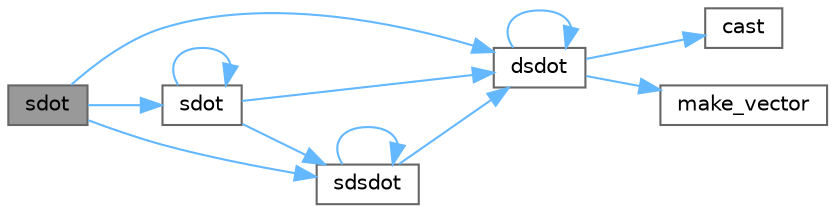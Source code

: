 digraph "sdot"
{
 // LATEX_PDF_SIZE
  bgcolor="transparent";
  edge [fontname=Helvetica,fontsize=10,labelfontname=Helvetica,labelfontsize=10];
  node [fontname=Helvetica,fontsize=10,shape=box,height=0.2,width=0.4];
  rankdir="LR";
  Node1 [id="Node000001",label="sdot",height=0.2,width=0.4,color="gray40", fillcolor="grey60", style="filled", fontcolor="black",tooltip=" "];
  Node1 -> Node2 [id="edge12_Node000001_Node000002",color="steelblue1",style="solid",tooltip=" "];
  Node2 [id="Node000002",label="dsdot",height=0.2,width=0.4,color="grey40", fillcolor="white", style="filled",URL="$blas_2double_8cpp.html#a5449d1a66da51c275c263603dfba51b1",tooltip=" "];
  Node2 -> Node3 [id="edge13_Node000002_Node000003",color="steelblue1",style="solid",tooltip=" "];
  Node3 [id="Node000003",label="cast",height=0.2,width=0.4,color="grey40", fillcolor="white", style="filled",URL="$_common_cwise_unary_ops_8h.html#aa89d007196125d10fa7d6e19811aca05",tooltip=" "];
  Node2 -> Node2 [id="edge14_Node000002_Node000002",color="steelblue1",style="solid",tooltip=" "];
  Node2 -> Node4 [id="edge15_Node000002_Node000004",color="steelblue1",style="solid",tooltip=" "];
  Node4 [id="Node000004",label="make_vector",height=0.2,width=0.4,color="grey40", fillcolor="white", style="filled",URL="$external_2taskflow_23rd-party_2eigen-3_83_87_2blas_2common_8h.html#a5271e1713820dbe05a27309a551c63a8",tooltip=" "];
  Node1 -> Node5 [id="edge16_Node000001_Node000005",color="steelblue1",style="solid",tooltip=" "];
  Node5 [id="Node000005",label="sdot",height=0.2,width=0.4,color="grey40", fillcolor="white", style="filled",URL="$bench_2btl_2libs_2_b_l_a_s_2blas_8h.html#addf72ff56c335d670a984c3c71a8d303",tooltip=" "];
  Node5 -> Node2 [id="edge17_Node000005_Node000002",color="steelblue1",style="solid",tooltip=" "];
  Node5 -> Node5 [id="edge18_Node000005_Node000005",color="steelblue1",style="solid",tooltip=" "];
  Node5 -> Node6 [id="edge19_Node000005_Node000006",color="steelblue1",style="solid",tooltip=" "];
  Node6 [id="Node000006",label="sdsdot",height=0.2,width=0.4,color="grey40", fillcolor="white", style="filled",URL="$blas_2single_8cpp.html#a9e89423dd23a618c974e19f4e9d88f0f",tooltip=" "];
  Node6 -> Node2 [id="edge20_Node000006_Node000002",color="steelblue1",style="solid",tooltip=" "];
  Node6 -> Node6 [id="edge21_Node000006_Node000006",color="steelblue1",style="solid",tooltip=" "];
  Node1 -> Node6 [id="edge22_Node000001_Node000006",color="steelblue1",style="solid",tooltip=" "];
}
